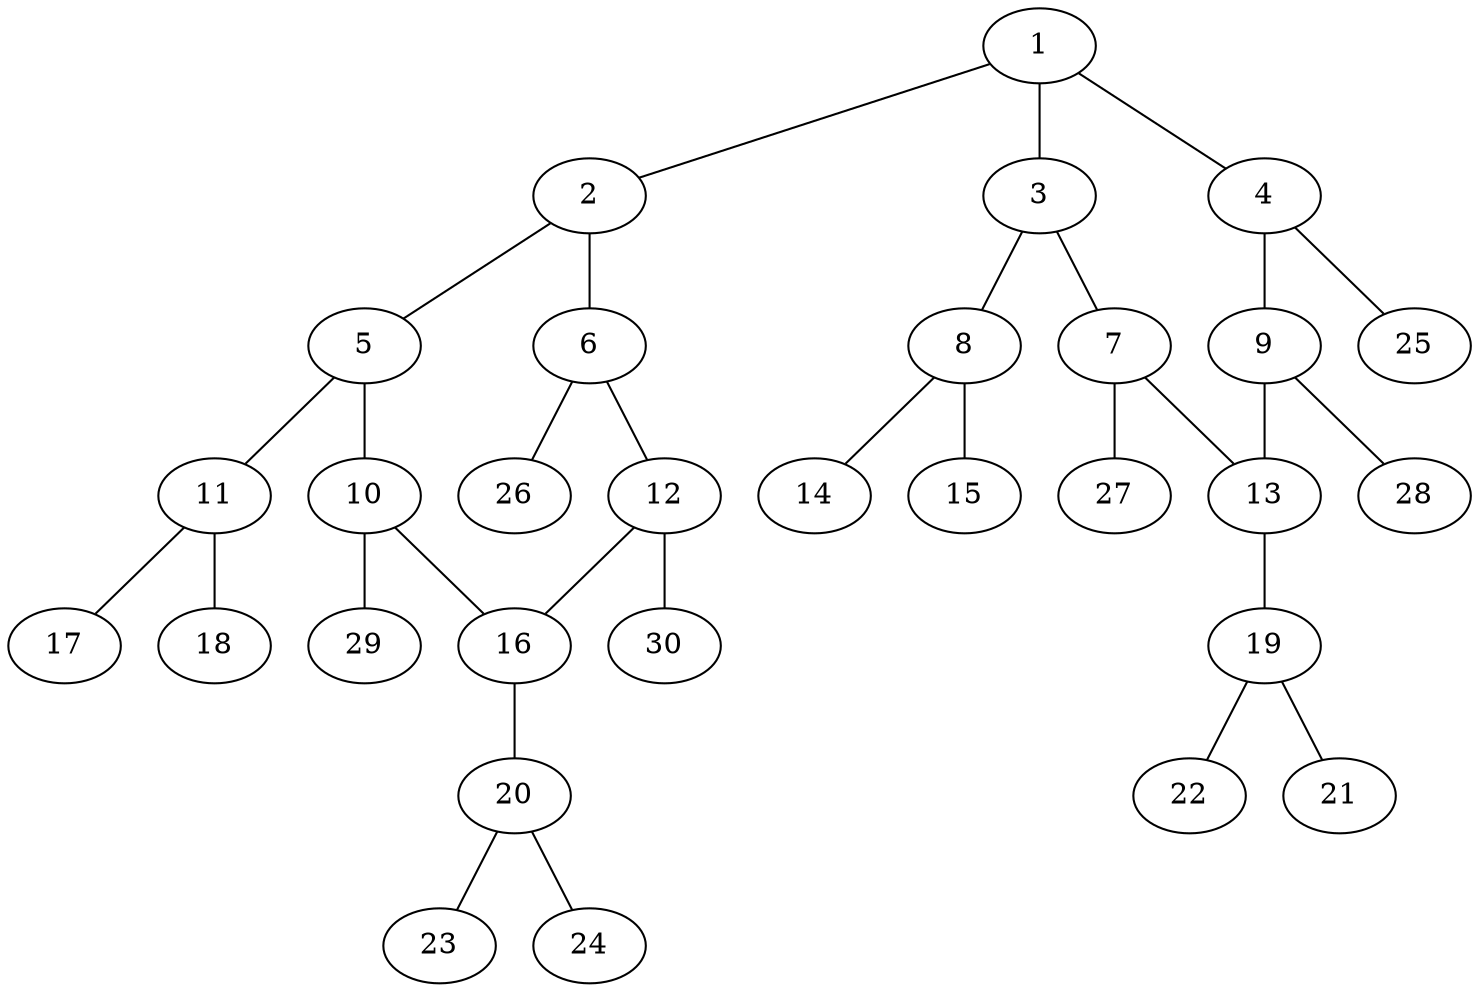 graph molecule_3279 {
	1	 [chem=C];
	2	 [chem=C];
	1 -- 2	 [valence=1];
	3	 [chem=C];
	1 -- 3	 [valence=1];
	4	 [chem=C];
	1 -- 4	 [valence=2];
	5	 [chem=C];
	2 -- 5	 [valence=1];
	6	 [chem=C];
	2 -- 6	 [valence=2];
	7	 [chem=C];
	3 -- 7	 [valence=2];
	8	 [chem=N];
	3 -- 8	 [valence=1];
	9	 [chem=C];
	4 -- 9	 [valence=1];
	25	 [chem=H];
	4 -- 25	 [valence=1];
	10	 [chem=C];
	5 -- 10	 [valence=2];
	11	 [chem=N];
	5 -- 11	 [valence=1];
	12	 [chem=C];
	6 -- 12	 [valence=1];
	26	 [chem=H];
	6 -- 26	 [valence=1];
	13	 [chem=C];
	7 -- 13	 [valence=1];
	27	 [chem=H];
	7 -- 27	 [valence=1];
	14	 [chem=O];
	8 -- 14	 [valence=2];
	15	 [chem=O];
	8 -- 15	 [valence=1];
	9 -- 13	 [valence=2];
	28	 [chem=H];
	9 -- 28	 [valence=1];
	16	 [chem=C];
	10 -- 16	 [valence=1];
	29	 [chem=H];
	10 -- 29	 [valence=1];
	17	 [chem=O];
	11 -- 17	 [valence=2];
	18	 [chem=O];
	11 -- 18	 [valence=1];
	12 -- 16	 [valence=2];
	30	 [chem=H];
	12 -- 30	 [valence=1];
	19	 [chem=N];
	13 -- 19	 [valence=1];
	20	 [chem=N];
	16 -- 20	 [valence=1];
	21	 [chem=O];
	19 -- 21	 [valence=2];
	22	 [chem=O];
	19 -- 22	 [valence=1];
	23	 [chem=O];
	20 -- 23	 [valence=2];
	24	 [chem=O];
	20 -- 24	 [valence=1];
}
